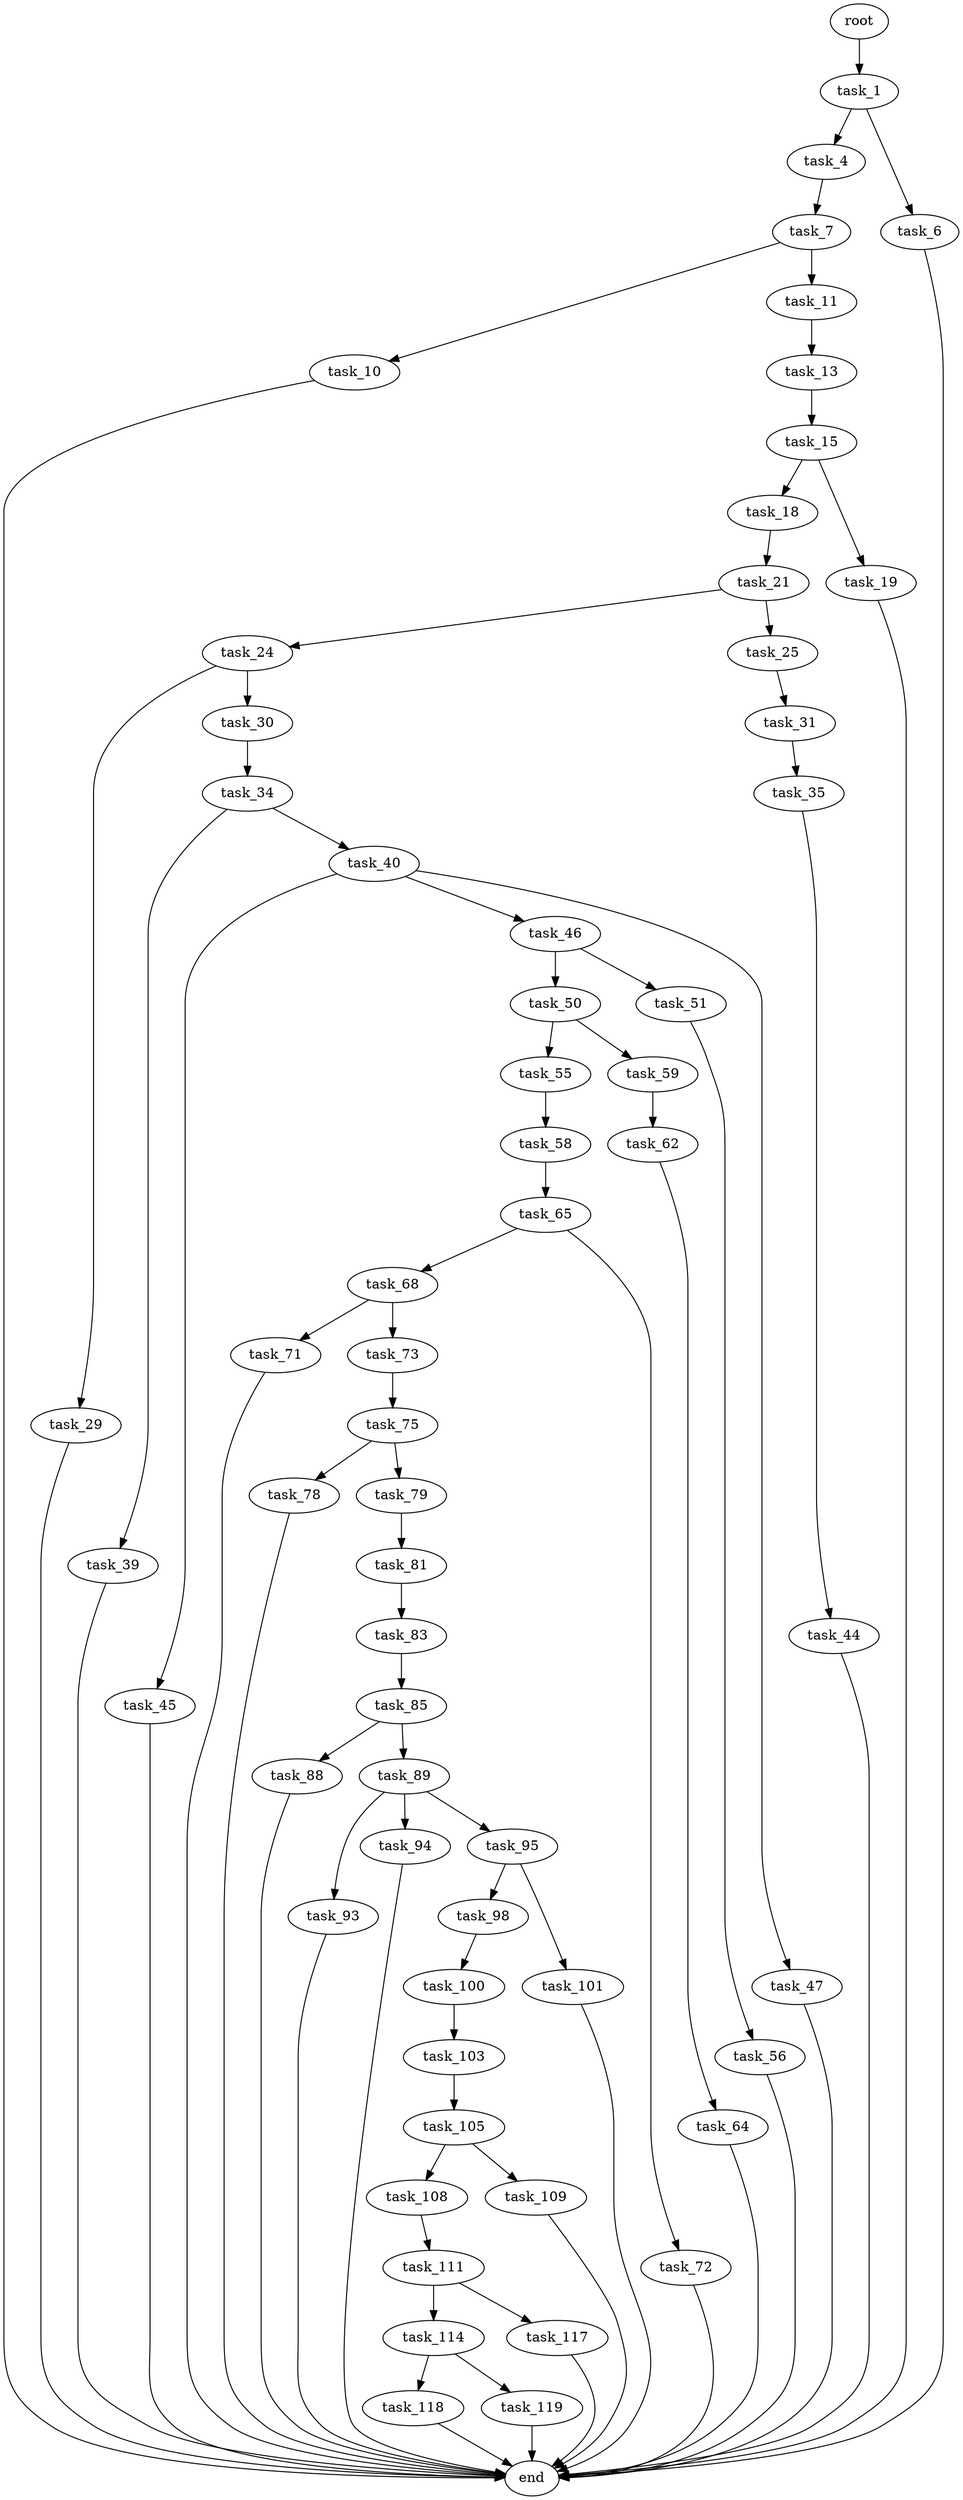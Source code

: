 digraph G {
  root [size="0.000000"];
  task_1 [size="165755096485.000000"];
  task_4 [size="107051060848.000000"];
  task_6 [size="383080829128.000000"];
  task_7 [size="14898503352.000000"];
  task_10 [size="3523837244.000000"];
  task_11 [size="28991029248.000000"];
  task_13 [size="404769050901.000000"];
  task_15 [size="724342317.000000"];
  task_18 [size="1589597311.000000"];
  task_19 [size="21857524856.000000"];
  task_21 [size="1189862200.000000"];
  task_24 [size="1073741824000.000000"];
  task_25 [size="1048766933136.000000"];
  task_29 [size="28991029248.000000"];
  task_30 [size="29095619287.000000"];
  task_31 [size="42727923638.000000"];
  task_34 [size="55118687790.000000"];
  task_35 [size="782757789696.000000"];
  task_39 [size="8589934592.000000"];
  task_40 [size="45876758066.000000"];
  task_44 [size="9063105085.000000"];
  task_45 [size="368293445632.000000"];
  task_46 [size="222733176663.000000"];
  task_47 [size="231928233984.000000"];
  task_50 [size="8589934592.000000"];
  task_51 [size="782757789696.000000"];
  task_55 [size="45380477155.000000"];
  task_56 [size="12606273386.000000"];
  task_58 [size="384486121631.000000"];
  task_59 [size="4807002090.000000"];
  task_62 [size="782757789696.000000"];
  task_64 [size="134217728000.000000"];
  task_65 [size="14336794965.000000"];
  task_68 [size="22936329572.000000"];
  task_71 [size="9086567114.000000"];
  task_72 [size="123536620973.000000"];
  task_73 [size="333726518.000000"];
  task_75 [size="525357687395.000000"];
  task_78 [size="28991029248.000000"];
  task_79 [size="28991029248.000000"];
  task_81 [size="368293445632.000000"];
  task_83 [size="28991029248.000000"];
  task_85 [size="231928233984.000000"];
  task_88 [size="231928233984.000000"];
  task_89 [size="28991029248.000000"];
  task_93 [size="782757789696.000000"];
  task_94 [size="22743021092.000000"];
  task_95 [size="742632008692.000000"];
  task_98 [size="28991029248.000000"];
  task_100 [size="12981894301.000000"];
  task_101 [size="8589934592.000000"];
  task_103 [size="1011316325849.000000"];
  task_105 [size="2990400490.000000"];
  task_108 [size="68719476736.000000"];
  task_109 [size="1073741824000.000000"];
  task_111 [size="368293445632.000000"];
  task_114 [size="255661616217.000000"];
  task_117 [size="8589934592.000000"];
  task_118 [size="446438836539.000000"];
  task_119 [size="368293445632.000000"];
  end [size="0.000000"];

  root -> task_1 [size="1.000000"];
  task_1 -> task_4 [size="536870912.000000"];
  task_1 -> task_6 [size="536870912.000000"];
  task_4 -> task_7 [size="209715200.000000"];
  task_6 -> end [size="1.000000"];
  task_7 -> task_10 [size="301989888.000000"];
  task_7 -> task_11 [size="301989888.000000"];
  task_10 -> end [size="1.000000"];
  task_11 -> task_13 [size="75497472.000000"];
  task_13 -> task_15 [size="411041792.000000"];
  task_15 -> task_18 [size="33554432.000000"];
  task_15 -> task_19 [size="33554432.000000"];
  task_18 -> task_21 [size="134217728.000000"];
  task_19 -> end [size="1.000000"];
  task_21 -> task_24 [size="33554432.000000"];
  task_21 -> task_25 [size="33554432.000000"];
  task_24 -> task_29 [size="838860800.000000"];
  task_24 -> task_30 [size="838860800.000000"];
  task_25 -> task_31 [size="679477248.000000"];
  task_29 -> end [size="1.000000"];
  task_30 -> task_34 [size="33554432.000000"];
  task_31 -> task_35 [size="838860800.000000"];
  task_34 -> task_39 [size="75497472.000000"];
  task_34 -> task_40 [size="75497472.000000"];
  task_35 -> task_44 [size="679477248.000000"];
  task_39 -> end [size="1.000000"];
  task_40 -> task_45 [size="33554432.000000"];
  task_40 -> task_46 [size="33554432.000000"];
  task_40 -> task_47 [size="33554432.000000"];
  task_44 -> end [size="1.000000"];
  task_45 -> end [size="1.000000"];
  task_46 -> task_50 [size="209715200.000000"];
  task_46 -> task_51 [size="209715200.000000"];
  task_47 -> end [size="1.000000"];
  task_50 -> task_55 [size="33554432.000000"];
  task_50 -> task_59 [size="33554432.000000"];
  task_51 -> task_56 [size="679477248.000000"];
  task_55 -> task_58 [size="33554432.000000"];
  task_56 -> end [size="1.000000"];
  task_58 -> task_65 [size="301989888.000000"];
  task_59 -> task_62 [size="134217728.000000"];
  task_62 -> task_64 [size="679477248.000000"];
  task_64 -> end [size="1.000000"];
  task_65 -> task_68 [size="301989888.000000"];
  task_65 -> task_72 [size="301989888.000000"];
  task_68 -> task_71 [size="33554432.000000"];
  task_68 -> task_73 [size="33554432.000000"];
  task_71 -> end [size="1.000000"];
  task_72 -> end [size="1.000000"];
  task_73 -> task_75 [size="33554432.000000"];
  task_75 -> task_78 [size="679477248.000000"];
  task_75 -> task_79 [size="679477248.000000"];
  task_78 -> end [size="1.000000"];
  task_79 -> task_81 [size="75497472.000000"];
  task_81 -> task_83 [size="411041792.000000"];
  task_83 -> task_85 [size="75497472.000000"];
  task_85 -> task_88 [size="301989888.000000"];
  task_85 -> task_89 [size="301989888.000000"];
  task_88 -> end [size="1.000000"];
  task_89 -> task_93 [size="75497472.000000"];
  task_89 -> task_94 [size="75497472.000000"];
  task_89 -> task_95 [size="75497472.000000"];
  task_93 -> end [size="1.000000"];
  task_94 -> end [size="1.000000"];
  task_95 -> task_98 [size="679477248.000000"];
  task_95 -> task_101 [size="679477248.000000"];
  task_98 -> task_100 [size="75497472.000000"];
  task_100 -> task_103 [size="536870912.000000"];
  task_101 -> end [size="1.000000"];
  task_103 -> task_105 [size="679477248.000000"];
  task_105 -> task_108 [size="75497472.000000"];
  task_105 -> task_109 [size="75497472.000000"];
  task_108 -> task_111 [size="134217728.000000"];
  task_109 -> end [size="1.000000"];
  task_111 -> task_114 [size="411041792.000000"];
  task_111 -> task_117 [size="411041792.000000"];
  task_114 -> task_118 [size="301989888.000000"];
  task_114 -> task_119 [size="301989888.000000"];
  task_117 -> end [size="1.000000"];
  task_118 -> end [size="1.000000"];
  task_119 -> end [size="1.000000"];
}
